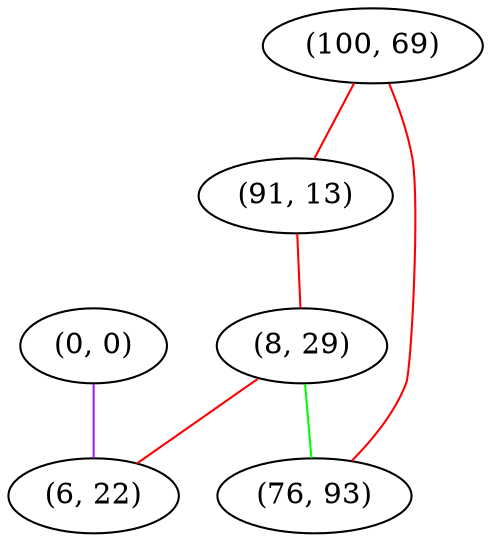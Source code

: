 graph "" {
"(0, 0)";
"(100, 69)";
"(91, 13)";
"(8, 29)";
"(6, 22)";
"(76, 93)";
"(0, 0)" -- "(6, 22)"  [color=purple, key=0, weight=4];
"(100, 69)" -- "(76, 93)"  [color=red, key=0, weight=1];
"(100, 69)" -- "(91, 13)"  [color=red, key=0, weight=1];
"(91, 13)" -- "(8, 29)"  [color=red, key=0, weight=1];
"(8, 29)" -- "(76, 93)"  [color=green, key=0, weight=2];
"(8, 29)" -- "(6, 22)"  [color=red, key=0, weight=1];
}
